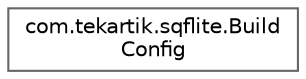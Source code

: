 digraph "Graphical Class Hierarchy"
{
 // LATEX_PDF_SIZE
  bgcolor="transparent";
  edge [fontname=Helvetica,fontsize=10,labelfontname=Helvetica,labelfontsize=10];
  node [fontname=Helvetica,fontsize=10,shape=box,height=0.2,width=0.4];
  rankdir="LR";
  Node0 [id="Node000000",label="com.tekartik.sqflite.Build\lConfig",height=0.2,width=0.4,color="grey40", fillcolor="white", style="filled",URL="$classcom_1_1tekartik_1_1sqflite_1_1_build_config.html",tooltip=" "];
}
